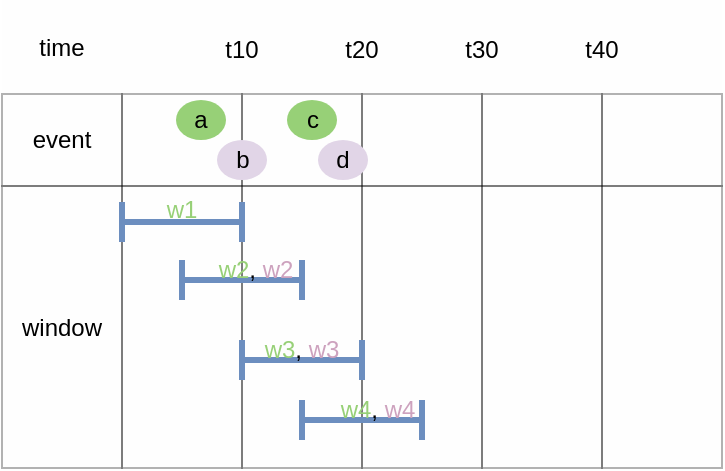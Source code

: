 <mxfile version="24.1.0" type="github">
  <diagram name="페이지-1" id="t3tGC_7ZUbPhZwxjExYe">
    <mxGraphModel dx="361" dy="688" grid="1" gridSize="10" guides="1" tooltips="1" connect="1" arrows="1" fold="1" page="1" pageScale="1" pageWidth="1169" pageHeight="827" math="0" shadow="0">
      <root>
        <mxCell id="0" />
        <mxCell id="1" parent="0" />
        <mxCell id="pjavsnHLvcbqXYeomyV3-1" value="" style="childLayout=tableLayout;recursiveResize=0;shadow=0;fillColor=#f5f5f5;strokeColor=none;opacity=10;fontColor=#333333;" parent="1" vertex="1">
          <mxGeometry x="190" y="360" width="360" height="234" as="geometry" />
        </mxCell>
        <mxCell id="pjavsnHLvcbqXYeomyV3-2" value="" style="shape=tableRow;horizontal=0;startSize=0;swimlaneHead=0;swimlaneBody=0;top=0;left=0;bottom=0;right=0;dropTarget=0;collapsible=0;recursiveResize=0;expand=0;fontStyle=0;fillColor=none;strokeColor=inherit;opacity=0;" parent="pjavsnHLvcbqXYeomyV3-1" vertex="1">
          <mxGeometry width="360" height="47" as="geometry" />
        </mxCell>
        <mxCell id="pjavsnHLvcbqXYeomyV3-3" value="time" style="connectable=0;recursiveResize=0;strokeColor=inherit;fillColor=none;align=center;whiteSpace=wrap;html=1;opacity=30;" parent="pjavsnHLvcbqXYeomyV3-2" vertex="1">
          <mxGeometry width="60" height="47" as="geometry">
            <mxRectangle width="60" height="47" as="alternateBounds" />
          </mxGeometry>
        </mxCell>
        <mxCell id="pjavsnHLvcbqXYeomyV3-4" value="" style="connectable=0;recursiveResize=0;strokeColor=inherit;fillColor=none;align=center;whiteSpace=wrap;html=1;opacity=30;" parent="pjavsnHLvcbqXYeomyV3-2" vertex="1">
          <mxGeometry x="60" width="60" height="47" as="geometry">
            <mxRectangle width="60" height="47" as="alternateBounds" />
          </mxGeometry>
        </mxCell>
        <mxCell id="pjavsnHLvcbqXYeomyV3-5" value="" style="connectable=0;recursiveResize=0;strokeColor=inherit;fillColor=none;align=center;whiteSpace=wrap;html=1;opacity=30;" parent="pjavsnHLvcbqXYeomyV3-2" vertex="1">
          <mxGeometry x="120" width="60" height="47" as="geometry">
            <mxRectangle width="60" height="47" as="alternateBounds" />
          </mxGeometry>
        </mxCell>
        <mxCell id="pjavsnHLvcbqXYeomyV3-6" style="connectable=0;recursiveResize=0;strokeColor=inherit;fillColor=none;align=center;whiteSpace=wrap;html=1;opacity=30;" parent="pjavsnHLvcbqXYeomyV3-2" vertex="1">
          <mxGeometry x="180" width="60" height="47" as="geometry">
            <mxRectangle width="60" height="47" as="alternateBounds" />
          </mxGeometry>
        </mxCell>
        <mxCell id="pjavsnHLvcbqXYeomyV3-7" style="connectable=0;recursiveResize=0;strokeColor=inherit;fillColor=none;align=center;whiteSpace=wrap;html=1;opacity=30;" parent="pjavsnHLvcbqXYeomyV3-2" vertex="1">
          <mxGeometry x="240" width="60" height="47" as="geometry">
            <mxRectangle width="60" height="47" as="alternateBounds" />
          </mxGeometry>
        </mxCell>
        <mxCell id="pjavsnHLvcbqXYeomyV3-8" style="connectable=0;recursiveResize=0;strokeColor=inherit;fillColor=none;align=center;whiteSpace=wrap;html=1;opacity=30;" parent="pjavsnHLvcbqXYeomyV3-2" vertex="1">
          <mxGeometry x="300" width="60" height="47" as="geometry">
            <mxRectangle width="60" height="47" as="alternateBounds" />
          </mxGeometry>
        </mxCell>
        <mxCell id="pjavsnHLvcbqXYeomyV3-12" style="shape=tableRow;horizontal=0;startSize=0;swimlaneHead=0;swimlaneBody=0;top=0;left=0;bottom=0;right=0;dropTarget=0;collapsible=0;recursiveResize=0;expand=0;fontStyle=0;fillColor=none;strokeColor=default;opacity=30;" parent="pjavsnHLvcbqXYeomyV3-1" vertex="1">
          <mxGeometry y="47" width="360" height="46" as="geometry" />
        </mxCell>
        <mxCell id="pjavsnHLvcbqXYeomyV3-13" value="event" style="connectable=0;recursiveResize=0;strokeColor=inherit;fillColor=none;align=center;whiteSpace=wrap;html=1;opacity=30;" parent="pjavsnHLvcbqXYeomyV3-12" vertex="1">
          <mxGeometry width="60" height="46" as="geometry">
            <mxRectangle width="60" height="46" as="alternateBounds" />
          </mxGeometry>
        </mxCell>
        <mxCell id="pjavsnHLvcbqXYeomyV3-14" value="" style="connectable=0;recursiveResize=0;strokeColor=default;fillColor=none;align=center;whiteSpace=wrap;html=1;opacity=30;" parent="pjavsnHLvcbqXYeomyV3-12" vertex="1">
          <mxGeometry x="60" width="60" height="46" as="geometry">
            <mxRectangle width="60" height="46" as="alternateBounds" />
          </mxGeometry>
        </mxCell>
        <mxCell id="pjavsnHLvcbqXYeomyV3-15" value="" style="connectable=0;recursiveResize=0;strokeColor=default;fillColor=none;align=center;whiteSpace=wrap;html=1;opacity=30;" parent="pjavsnHLvcbqXYeomyV3-12" vertex="1">
          <mxGeometry x="120" width="60" height="46" as="geometry">
            <mxRectangle width="60" height="46" as="alternateBounds" />
          </mxGeometry>
        </mxCell>
        <mxCell id="pjavsnHLvcbqXYeomyV3-16" style="connectable=0;recursiveResize=0;strokeColor=default;fillColor=none;align=center;whiteSpace=wrap;html=1;opacity=30;" parent="pjavsnHLvcbqXYeomyV3-12" vertex="1">
          <mxGeometry x="180" width="60" height="46" as="geometry">
            <mxRectangle width="60" height="46" as="alternateBounds" />
          </mxGeometry>
        </mxCell>
        <mxCell id="pjavsnHLvcbqXYeomyV3-17" style="connectable=0;recursiveResize=0;strokeColor=default;fillColor=none;align=center;whiteSpace=wrap;html=1;opacity=30;" parent="pjavsnHLvcbqXYeomyV3-12" vertex="1">
          <mxGeometry x="240" width="60" height="46" as="geometry">
            <mxRectangle width="60" height="46" as="alternateBounds" />
          </mxGeometry>
        </mxCell>
        <mxCell id="pjavsnHLvcbqXYeomyV3-18" style="connectable=0;recursiveResize=0;strokeColor=default;fillColor=none;align=center;whiteSpace=wrap;html=1;opacity=30;" parent="pjavsnHLvcbqXYeomyV3-12" vertex="1">
          <mxGeometry x="300" width="60" height="46" as="geometry">
            <mxRectangle width="60" height="46" as="alternateBounds" />
          </mxGeometry>
        </mxCell>
        <mxCell id="pjavsnHLvcbqXYeomyV3-22" style="shape=tableRow;horizontal=0;startSize=0;swimlaneHead=0;swimlaneBody=0;top=0;left=0;bottom=0;right=0;dropTarget=0;collapsible=0;recursiveResize=0;expand=0;fontStyle=0;fillColor=none;strokeColor=default;opacity=30;" parent="pjavsnHLvcbqXYeomyV3-1" vertex="1">
          <mxGeometry y="93" width="360" height="47" as="geometry" />
        </mxCell>
        <mxCell id="pjavsnHLvcbqXYeomyV3-23" value="window" style="connectable=0;recursiveResize=0;strokeColor=inherit;fillColor=none;align=center;whiteSpace=wrap;html=1;opacity=30;rowspan=3;colspan=1;" parent="pjavsnHLvcbqXYeomyV3-22" vertex="1">
          <mxGeometry width="60" height="141" as="geometry">
            <mxRectangle width="60" height="47" as="alternateBounds" />
          </mxGeometry>
        </mxCell>
        <mxCell id="pjavsnHLvcbqXYeomyV3-24" value="" style="connectable=0;recursiveResize=0;strokeColor=default;fillColor=none;align=center;whiteSpace=wrap;html=1;opacity=30;rowspan=3;colspan=1;" parent="pjavsnHLvcbqXYeomyV3-22" vertex="1">
          <mxGeometry x="60" width="60" height="141" as="geometry">
            <mxRectangle width="60" height="47" as="alternateBounds" />
          </mxGeometry>
        </mxCell>
        <mxCell id="pjavsnHLvcbqXYeomyV3-25" value="" style="connectable=0;recursiveResize=0;strokeColor=default;fillColor=none;align=center;whiteSpace=wrap;html=1;opacity=30;rowspan=3;colspan=1;" parent="pjavsnHLvcbqXYeomyV3-22" vertex="1">
          <mxGeometry x="120" width="60" height="141" as="geometry">
            <mxRectangle width="60" height="47" as="alternateBounds" />
          </mxGeometry>
        </mxCell>
        <mxCell id="pjavsnHLvcbqXYeomyV3-26" style="connectable=0;recursiveResize=0;strokeColor=default;fillColor=none;align=center;whiteSpace=wrap;html=1;opacity=30;rowspan=3;colspan=1;" parent="pjavsnHLvcbqXYeomyV3-22" vertex="1">
          <mxGeometry x="180" width="60" height="141" as="geometry">
            <mxRectangle width="60" height="47" as="alternateBounds" />
          </mxGeometry>
        </mxCell>
        <mxCell id="pjavsnHLvcbqXYeomyV3-27" style="connectable=0;recursiveResize=0;strokeColor=default;fillColor=none;align=center;whiteSpace=wrap;html=1;opacity=30;rowspan=3;colspan=1;" parent="pjavsnHLvcbqXYeomyV3-22" vertex="1">
          <mxGeometry x="240" width="60" height="141" as="geometry">
            <mxRectangle width="60" height="47" as="alternateBounds" />
          </mxGeometry>
        </mxCell>
        <mxCell id="pjavsnHLvcbqXYeomyV3-28" style="connectable=0;recursiveResize=0;strokeColor=default;fillColor=none;align=center;whiteSpace=wrap;html=1;opacity=30;rowspan=3;colspan=1;" parent="pjavsnHLvcbqXYeomyV3-22" vertex="1">
          <mxGeometry x="300" width="60" height="141" as="geometry">
            <mxRectangle width="60" height="47" as="alternateBounds" />
          </mxGeometry>
        </mxCell>
        <mxCell id="pjavsnHLvcbqXYeomyV3-32" style="shape=tableRow;horizontal=0;startSize=0;swimlaneHead=0;swimlaneBody=0;top=0;left=0;bottom=0;right=0;dropTarget=0;collapsible=0;recursiveResize=0;expand=0;fontStyle=0;fillColor=none;strokeColor=default;opacity=30;" parent="pjavsnHLvcbqXYeomyV3-1" vertex="1">
          <mxGeometry y="140" width="360" height="47" as="geometry" />
        </mxCell>
        <mxCell id="pjavsnHLvcbqXYeomyV3-33" style="connectable=0;recursiveResize=0;strokeColor=inherit;fillColor=none;align=center;whiteSpace=wrap;html=1;opacity=30;" parent="pjavsnHLvcbqXYeomyV3-32" vertex="1" visible="0">
          <mxGeometry width="60" height="47" as="geometry">
            <mxRectangle width="60" height="47" as="alternateBounds" />
          </mxGeometry>
        </mxCell>
        <mxCell id="pjavsnHLvcbqXYeomyV3-34" style="connectable=0;recursiveResize=0;strokeColor=default;fillColor=none;align=center;whiteSpace=wrap;html=1;opacity=30;" parent="pjavsnHLvcbqXYeomyV3-32" vertex="1" visible="0">
          <mxGeometry x="60" width="60" height="47" as="geometry">
            <mxRectangle width="60" height="47" as="alternateBounds" />
          </mxGeometry>
        </mxCell>
        <mxCell id="pjavsnHLvcbqXYeomyV3-35" style="connectable=0;recursiveResize=0;strokeColor=default;fillColor=none;align=center;whiteSpace=wrap;html=1;opacity=30;" parent="pjavsnHLvcbqXYeomyV3-32" vertex="1" visible="0">
          <mxGeometry x="120" width="60" height="47" as="geometry">
            <mxRectangle width="60" height="47" as="alternateBounds" />
          </mxGeometry>
        </mxCell>
        <mxCell id="pjavsnHLvcbqXYeomyV3-36" style="connectable=0;recursiveResize=0;strokeColor=default;fillColor=none;align=center;whiteSpace=wrap;html=1;opacity=30;" parent="pjavsnHLvcbqXYeomyV3-32" vertex="1" visible="0">
          <mxGeometry x="180" width="60" height="47" as="geometry">
            <mxRectangle width="60" height="47" as="alternateBounds" />
          </mxGeometry>
        </mxCell>
        <mxCell id="pjavsnHLvcbqXYeomyV3-37" style="connectable=0;recursiveResize=0;strokeColor=default;fillColor=none;align=center;whiteSpace=wrap;html=1;opacity=30;" parent="pjavsnHLvcbqXYeomyV3-32" vertex="1" visible="0">
          <mxGeometry x="240" width="60" height="47" as="geometry">
            <mxRectangle width="60" height="47" as="alternateBounds" />
          </mxGeometry>
        </mxCell>
        <mxCell id="pjavsnHLvcbqXYeomyV3-38" style="connectable=0;recursiveResize=0;strokeColor=default;fillColor=none;align=center;whiteSpace=wrap;html=1;opacity=30;" parent="pjavsnHLvcbqXYeomyV3-32" vertex="1" visible="0">
          <mxGeometry x="300" width="60" height="47" as="geometry">
            <mxRectangle width="60" height="47" as="alternateBounds" />
          </mxGeometry>
        </mxCell>
        <mxCell id="pjavsnHLvcbqXYeomyV3-42" style="shape=tableRow;horizontal=0;startSize=0;swimlaneHead=0;swimlaneBody=0;top=0;left=0;bottom=0;right=0;dropTarget=0;collapsible=0;recursiveResize=0;expand=0;fontStyle=0;fillColor=none;strokeColor=default;opacity=30;" parent="pjavsnHLvcbqXYeomyV3-1" vertex="1">
          <mxGeometry y="187" width="360" height="47" as="geometry" />
        </mxCell>
        <mxCell id="pjavsnHLvcbqXYeomyV3-43" style="connectable=0;recursiveResize=0;strokeColor=inherit;fillColor=none;align=center;whiteSpace=wrap;html=1;opacity=30;" parent="pjavsnHLvcbqXYeomyV3-42" vertex="1" visible="0">
          <mxGeometry width="60" height="47" as="geometry">
            <mxRectangle width="60" height="47" as="alternateBounds" />
          </mxGeometry>
        </mxCell>
        <mxCell id="pjavsnHLvcbqXYeomyV3-44" style="connectable=0;recursiveResize=0;strokeColor=default;fillColor=none;align=center;whiteSpace=wrap;html=1;opacity=30;" parent="pjavsnHLvcbqXYeomyV3-42" vertex="1" visible="0">
          <mxGeometry x="60" width="60" height="47" as="geometry">
            <mxRectangle width="60" height="47" as="alternateBounds" />
          </mxGeometry>
        </mxCell>
        <mxCell id="pjavsnHLvcbqXYeomyV3-45" style="connectable=0;recursiveResize=0;strokeColor=default;fillColor=none;align=center;whiteSpace=wrap;html=1;opacity=30;" parent="pjavsnHLvcbqXYeomyV3-42" vertex="1" visible="0">
          <mxGeometry x="120" width="60" height="47" as="geometry">
            <mxRectangle width="60" height="47" as="alternateBounds" />
          </mxGeometry>
        </mxCell>
        <mxCell id="pjavsnHLvcbqXYeomyV3-46" style="connectable=0;recursiveResize=0;strokeColor=default;fillColor=none;align=center;whiteSpace=wrap;html=1;opacity=30;" parent="pjavsnHLvcbqXYeomyV3-42" vertex="1" visible="0">
          <mxGeometry x="180" width="60" height="47" as="geometry">
            <mxRectangle width="60" height="47" as="alternateBounds" />
          </mxGeometry>
        </mxCell>
        <mxCell id="pjavsnHLvcbqXYeomyV3-47" style="connectable=0;recursiveResize=0;strokeColor=default;fillColor=none;align=center;whiteSpace=wrap;html=1;opacity=30;" parent="pjavsnHLvcbqXYeomyV3-42" vertex="1" visible="0">
          <mxGeometry x="240" width="60" height="47" as="geometry">
            <mxRectangle width="60" height="47" as="alternateBounds" />
          </mxGeometry>
        </mxCell>
        <mxCell id="pjavsnHLvcbqXYeomyV3-48" style="connectable=0;recursiveResize=0;strokeColor=default;fillColor=none;align=center;whiteSpace=wrap;html=1;opacity=30;" parent="pjavsnHLvcbqXYeomyV3-42" vertex="1" visible="0">
          <mxGeometry x="300" width="60" height="47" as="geometry">
            <mxRectangle width="60" height="47" as="alternateBounds" />
          </mxGeometry>
        </mxCell>
        <mxCell id="pjavsnHLvcbqXYeomyV3-52" value="t10" style="text;html=1;align=center;verticalAlign=middle;whiteSpace=wrap;rounded=0;opacity=30;strokeColor=none;" parent="1" vertex="1">
          <mxGeometry x="280" y="370" width="60" height="30" as="geometry" />
        </mxCell>
        <mxCell id="pjavsnHLvcbqXYeomyV3-53" value="t20" style="text;html=1;align=center;verticalAlign=middle;whiteSpace=wrap;rounded=0;opacity=30;strokeColor=none;" parent="1" vertex="1">
          <mxGeometry x="340" y="370" width="60" height="30" as="geometry" />
        </mxCell>
        <mxCell id="pjavsnHLvcbqXYeomyV3-54" value="t30" style="text;html=1;align=center;verticalAlign=middle;whiteSpace=wrap;rounded=0;opacity=30;strokeColor=none;" parent="1" vertex="1">
          <mxGeometry x="400" y="370" width="60" height="30" as="geometry" />
        </mxCell>
        <mxCell id="pjavsnHLvcbqXYeomyV3-55" value="t40" style="text;html=1;align=center;verticalAlign=middle;whiteSpace=wrap;rounded=0;opacity=30;strokeColor=none;" parent="1" vertex="1">
          <mxGeometry x="460" y="370" width="60" height="30" as="geometry" />
        </mxCell>
        <mxCell id="pjavsnHLvcbqXYeomyV3-58" value="a" style="ellipse;whiteSpace=wrap;html=1;fillColor=#97D077;strokeColor=none;" parent="1" vertex="1">
          <mxGeometry x="277" y="410" width="25" height="20" as="geometry" />
        </mxCell>
        <mxCell id="pjavsnHLvcbqXYeomyV3-61" value="" style="shape=crossbar;whiteSpace=wrap;html=1;rounded=1;strokeWidth=3;fillColor=#dae8fc;strokeColor=#6c8ebf;" parent="1" vertex="1">
          <mxGeometry x="250" y="461" width="60" height="20" as="geometry" />
        </mxCell>
        <mxCell id="pjavsnHLvcbqXYeomyV3-62" value="&lt;font color=&quot;#97d077&quot;&gt;w1&lt;/font&gt;" style="text;html=1;align=center;verticalAlign=middle;whiteSpace=wrap;rounded=0;" parent="1" vertex="1">
          <mxGeometry x="250" y="450" width="60" height="30" as="geometry" />
        </mxCell>
        <mxCell id="pjavsnHLvcbqXYeomyV3-63" value="" style="shape=crossbar;whiteSpace=wrap;html=1;rounded=1;strokeWidth=3;fillColor=#dae8fc;strokeColor=#6c8ebf;" parent="1" vertex="1">
          <mxGeometry x="280" y="490" width="60" height="20" as="geometry" />
        </mxCell>
        <mxCell id="pjavsnHLvcbqXYeomyV3-73" value="b" style="ellipse;whiteSpace=wrap;html=1;fillColor=#e1d5e7;strokeColor=none;" parent="1" vertex="1">
          <mxGeometry x="297.5" y="430" width="25" height="20" as="geometry" />
        </mxCell>
        <mxCell id="pjavsnHLvcbqXYeomyV3-78" value="" style="shape=crossbar;whiteSpace=wrap;html=1;rounded=1;strokeWidth=3;fillColor=#dae8fc;strokeColor=#6c8ebf;" parent="1" vertex="1">
          <mxGeometry x="310" y="530" width="60" height="20" as="geometry" />
        </mxCell>
        <mxCell id="x2YMXipFLjDziBpZYHwY-1" value="" style="shape=crossbar;whiteSpace=wrap;html=1;rounded=1;strokeWidth=3;fillColor=#dae8fc;strokeColor=#6c8ebf;" parent="1" vertex="1">
          <mxGeometry x="340" y="560" width="60" height="20" as="geometry" />
        </mxCell>
        <mxCell id="x2YMXipFLjDziBpZYHwY-2" value="&lt;font color=&quot;#97d077&quot;&gt;w2&lt;/font&gt;, &lt;font color=&quot;#cda2be&quot;&gt;w2&lt;/font&gt;" style="text;html=1;align=center;verticalAlign=middle;whiteSpace=wrap;rounded=0;" parent="1" vertex="1">
          <mxGeometry x="286.5" y="480" width="60" height="30" as="geometry" />
        </mxCell>
        <mxCell id="x2YMXipFLjDziBpZYHwY-3" value="&lt;font color=&quot;#97d077&quot;&gt;w3&lt;/font&gt;, &lt;font color=&quot;#cda2be&quot;&gt;w3&lt;/font&gt;" style="text;html=1;align=center;verticalAlign=middle;whiteSpace=wrap;rounded=0;" parent="1" vertex="1">
          <mxGeometry x="310" y="520" width="60" height="30" as="geometry" />
        </mxCell>
        <mxCell id="x2YMXipFLjDziBpZYHwY-4" value="&lt;font color=&quot;#97d077&quot;&gt;w4&lt;/font&gt;, &lt;font color=&quot;#cda2be&quot;&gt;w4&lt;/font&gt;" style="text;html=1;align=center;verticalAlign=middle;whiteSpace=wrap;rounded=0;" parent="1" vertex="1">
          <mxGeometry x="347.5" y="550" width="60" height="30" as="geometry" />
        </mxCell>
        <mxCell id="imdOa6ExeJ4n_qFf4ATa-1" value="c" style="ellipse;whiteSpace=wrap;html=1;fillColor=#97D077;strokeColor=none;" parent="1" vertex="1">
          <mxGeometry x="332.5" y="410" width="25" height="20" as="geometry" />
        </mxCell>
        <mxCell id="imdOa6ExeJ4n_qFf4ATa-2" value="d" style="ellipse;whiteSpace=wrap;html=1;fillColor=#e1d5e7;strokeColor=none;" parent="1" vertex="1">
          <mxGeometry x="348" y="430" width="25" height="20" as="geometry" />
        </mxCell>
      </root>
    </mxGraphModel>
  </diagram>
</mxfile>
